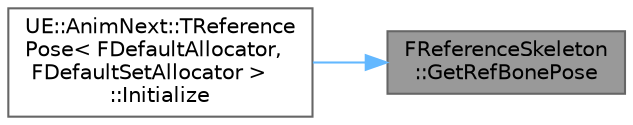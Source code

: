 digraph "FReferenceSkeleton::GetRefBonePose"
{
 // INTERACTIVE_SVG=YES
 // LATEX_PDF_SIZE
  bgcolor="transparent";
  edge [fontname=Helvetica,fontsize=10,labelfontname=Helvetica,labelfontsize=10];
  node [fontname=Helvetica,fontsize=10,shape=box,height=0.2,width=0.4];
  rankdir="RL";
  Node1 [id="Node000001",label="FReferenceSkeleton\l::GetRefBonePose",height=0.2,width=0.4,color="gray40", fillcolor="grey60", style="filled", fontcolor="black",tooltip="Accessor to private data."];
  Node1 -> Node2 [id="edge1_Node000001_Node000002",dir="back",color="steelblue1",style="solid",tooltip=" "];
  Node2 [id="Node000002",label="UE::AnimNext::TReference\lPose\< FDefaultAllocator,\l FDefaultSetAllocator \>\l::Initialize",height=0.2,width=0.4,color="grey40", fillcolor="white", style="filled",URL="$d8/d47/structUE_1_1AnimNext_1_1TReferencePose.html#a2f48762ccc196a1bc2234b02e5821373",tooltip=" "];
}

